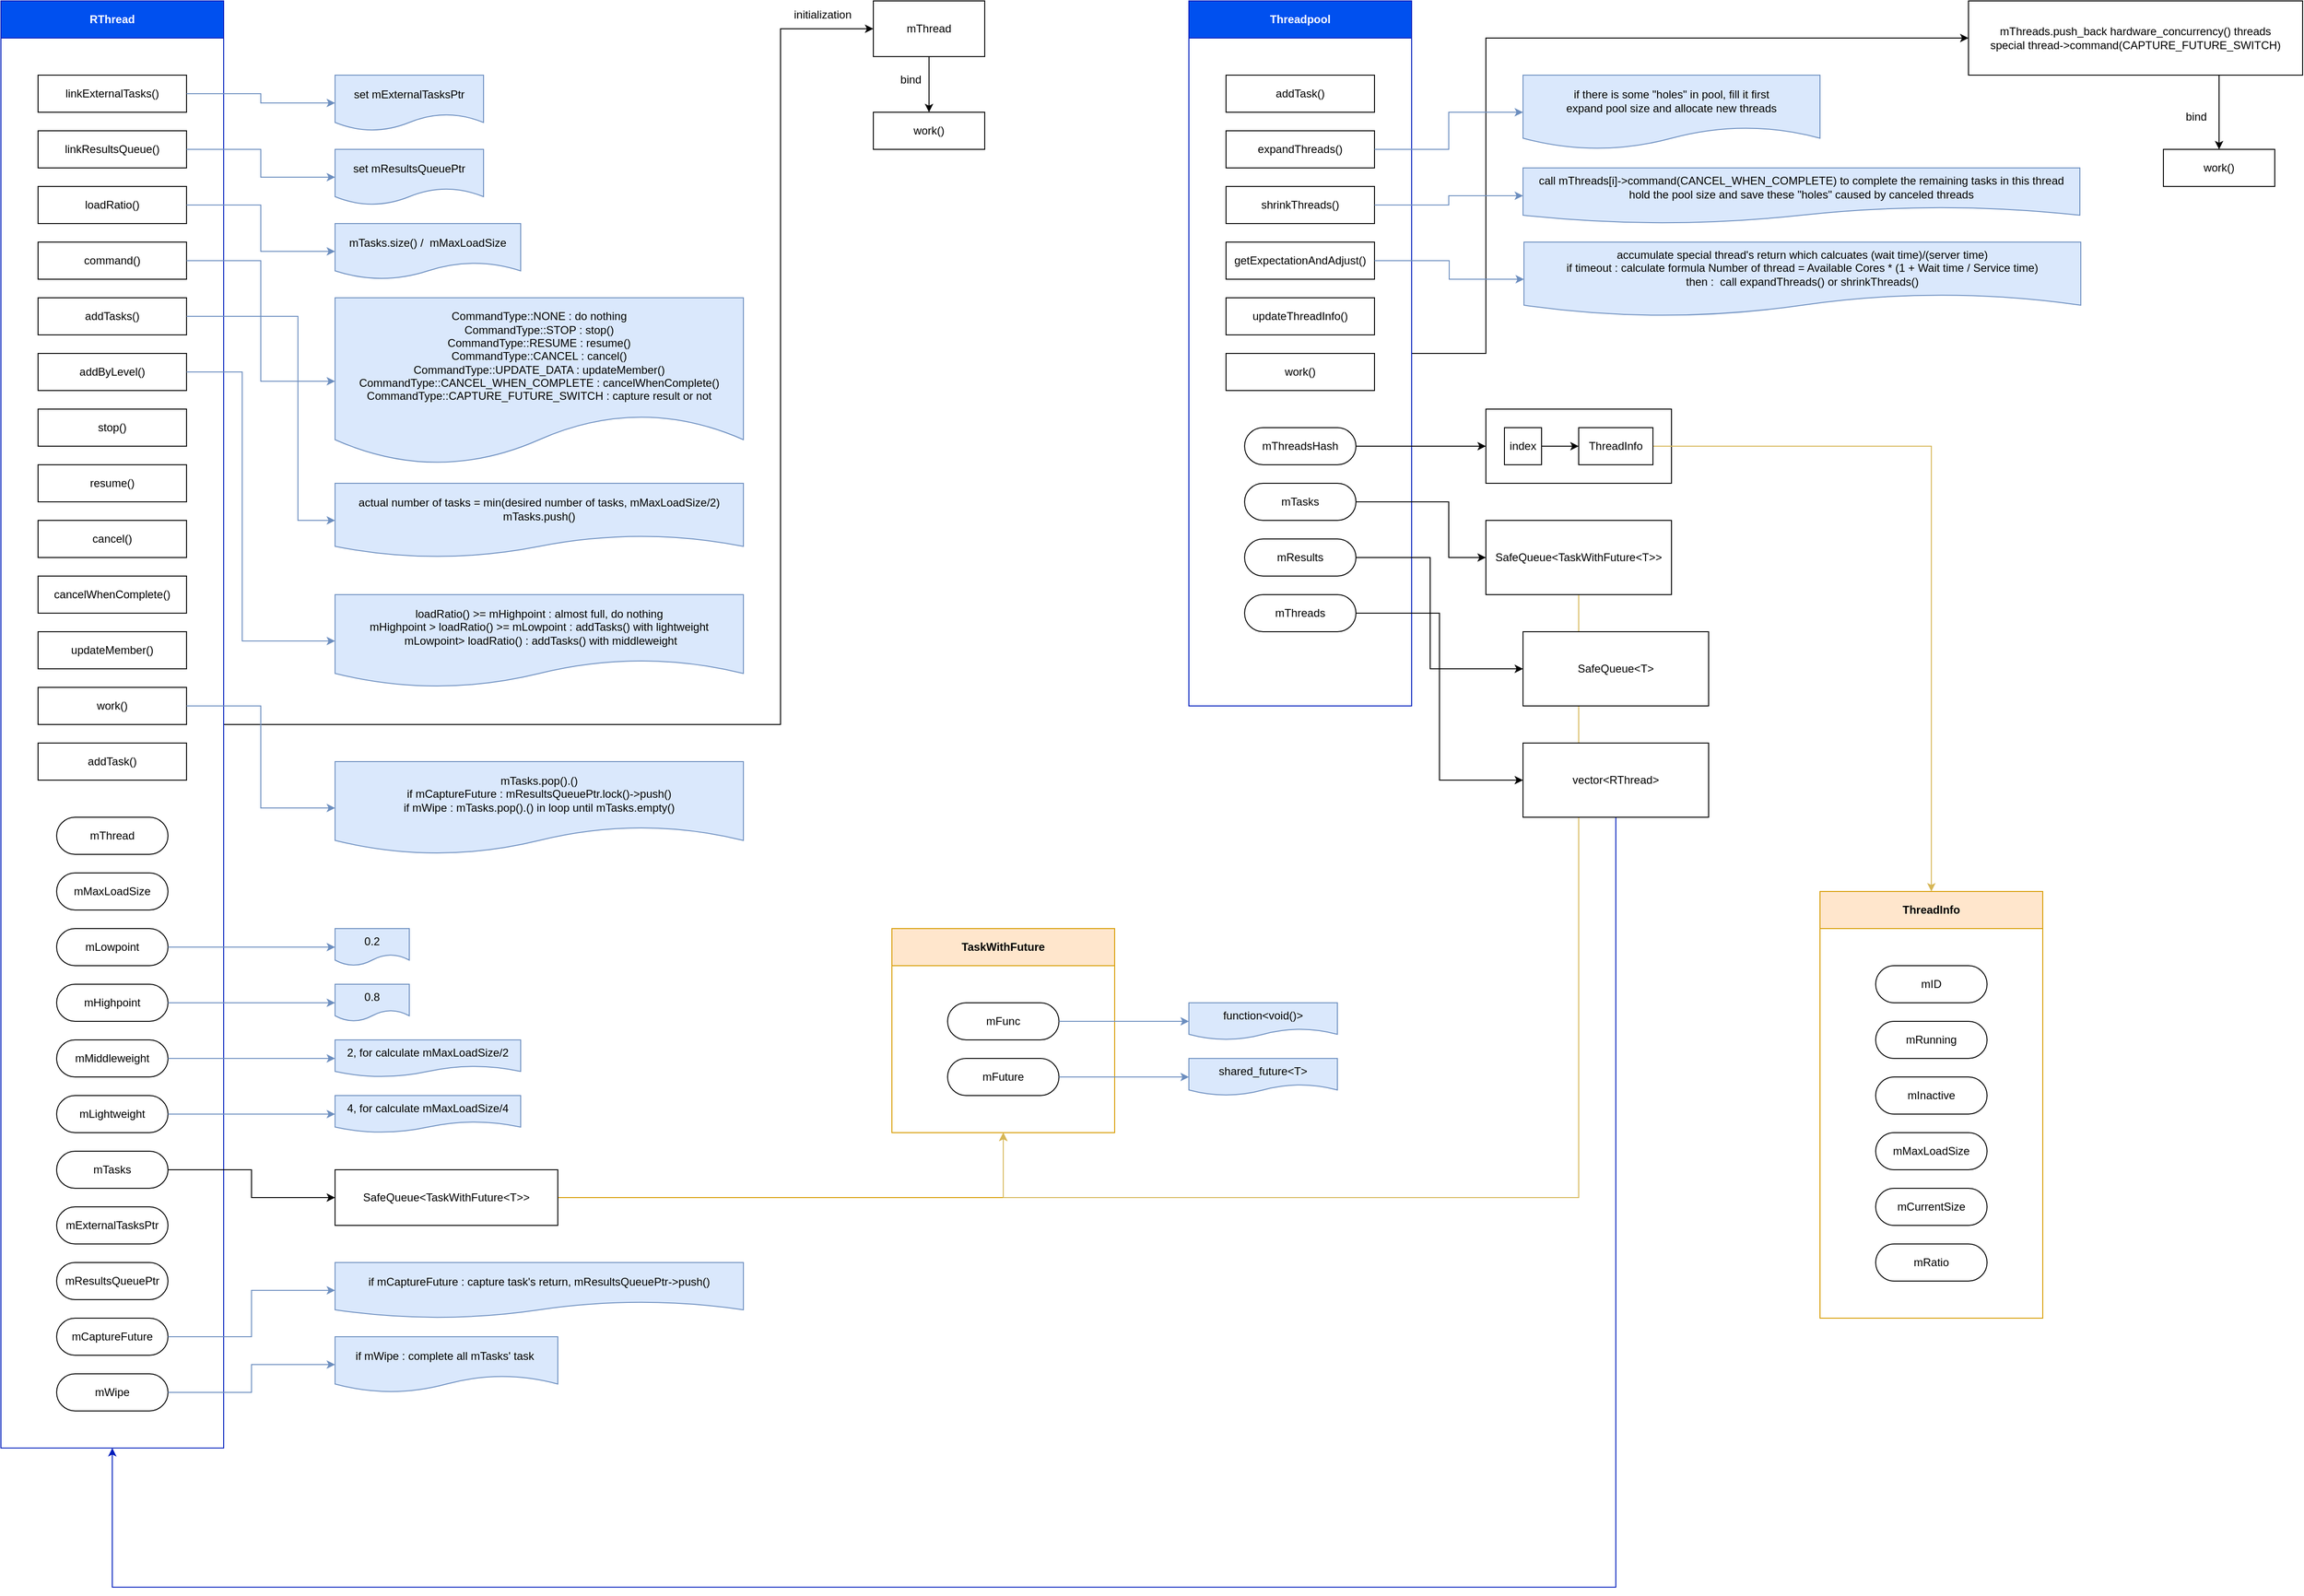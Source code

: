 <mxfile version="22.1.2" type="device">
  <diagram name="第 1 页" id="Sz4y7XV0d_JCJWOFTGZO">
    <mxGraphModel dx="1418" dy="838" grid="1" gridSize="10" guides="1" tooltips="1" connect="1" arrows="1" fold="1" page="1" pageScale="1" pageWidth="3300" pageHeight="4681" math="0" shadow="0">
      <root>
        <mxCell id="0" />
        <mxCell id="1" parent="0" />
        <mxCell id="4v3IF60rXmFGtCwvJIX0-66" style="edgeStyle=orthogonalEdgeStyle;rounded=0;orthogonalLoop=1;jettySize=auto;html=1;exitX=1;exitY=0.5;exitDx=0;exitDy=0;entryX=0;entryY=0.5;entryDx=0;entryDy=0;" parent="1" source="4v3IF60rXmFGtCwvJIX0-1" target="4v3IF60rXmFGtCwvJIX0-65" edge="1">
          <mxGeometry relative="1" as="geometry">
            <Array as="points">
              <mxPoint x="1000" y="980" />
            </Array>
          </mxGeometry>
        </mxCell>
        <mxCell id="4v3IF60rXmFGtCwvJIX0-1" value="RThread" style="swimlane;whiteSpace=wrap;html=1;startSize=40;fillColor=#0050ef;fontColor=#ffffff;strokeColor=#001DBC;" parent="1" vertex="1">
          <mxGeometry x="160" y="200" width="240" height="1560" as="geometry" />
        </mxCell>
        <mxCell id="4v3IF60rXmFGtCwvJIX0-3" value="linkExternalTasks()" style="rounded=0;whiteSpace=wrap;html=1;" parent="4v3IF60rXmFGtCwvJIX0-1" vertex="1">
          <mxGeometry x="40" y="80" width="160" height="40" as="geometry" />
        </mxCell>
        <mxCell id="4v3IF60rXmFGtCwvJIX0-4" value="linkResultsQueue()" style="rounded=0;whiteSpace=wrap;html=1;" parent="4v3IF60rXmFGtCwvJIX0-1" vertex="1">
          <mxGeometry x="40" y="140" width="160" height="40" as="geometry" />
        </mxCell>
        <mxCell id="4v3IF60rXmFGtCwvJIX0-5" value="loadRatio()" style="rounded=0;whiteSpace=wrap;html=1;" parent="4v3IF60rXmFGtCwvJIX0-1" vertex="1">
          <mxGeometry x="40" y="200" width="160" height="40" as="geometry" />
        </mxCell>
        <mxCell id="4v3IF60rXmFGtCwvJIX0-6" value="command()" style="rounded=0;whiteSpace=wrap;html=1;" parent="4v3IF60rXmFGtCwvJIX0-1" vertex="1">
          <mxGeometry x="40" y="260" width="160" height="40" as="geometry" />
        </mxCell>
        <mxCell id="4v3IF60rXmFGtCwvJIX0-7" value="addTasks()" style="rounded=0;whiteSpace=wrap;html=1;" parent="4v3IF60rXmFGtCwvJIX0-1" vertex="1">
          <mxGeometry x="40" y="320" width="160" height="40" as="geometry" />
        </mxCell>
        <mxCell id="4v3IF60rXmFGtCwvJIX0-8" value="addByLevel()" style="rounded=0;whiteSpace=wrap;html=1;" parent="4v3IF60rXmFGtCwvJIX0-1" vertex="1">
          <mxGeometry x="40" y="380" width="160" height="40" as="geometry" />
        </mxCell>
        <mxCell id="4v3IF60rXmFGtCwvJIX0-9" value="mThread" style="rounded=1;whiteSpace=wrap;html=1;arcSize=50;" parent="4v3IF60rXmFGtCwvJIX0-1" vertex="1">
          <mxGeometry x="60" y="880" width="120" height="40" as="geometry" />
        </mxCell>
        <mxCell id="4v3IF60rXmFGtCwvJIX0-10" value="mMaxLoadSize" style="rounded=1;whiteSpace=wrap;html=1;arcSize=50;" parent="4v3IF60rXmFGtCwvJIX0-1" vertex="1">
          <mxGeometry x="60" y="940" width="120" height="40" as="geometry" />
        </mxCell>
        <mxCell id="4v3IF60rXmFGtCwvJIX0-11" value="mLowpoint" style="rounded=1;whiteSpace=wrap;html=1;arcSize=50;" parent="4v3IF60rXmFGtCwvJIX0-1" vertex="1">
          <mxGeometry x="60" y="1000" width="120" height="40" as="geometry" />
        </mxCell>
        <mxCell id="4v3IF60rXmFGtCwvJIX0-12" value="mHighpoint" style="rounded=1;whiteSpace=wrap;html=1;arcSize=50;" parent="4v3IF60rXmFGtCwvJIX0-1" vertex="1">
          <mxGeometry x="60" y="1060" width="120" height="40" as="geometry" />
        </mxCell>
        <mxCell id="4v3IF60rXmFGtCwvJIX0-13" value="mMiddleweight" style="rounded=1;whiteSpace=wrap;html=1;arcSize=50;" parent="4v3IF60rXmFGtCwvJIX0-1" vertex="1">
          <mxGeometry x="60" y="1120" width="120" height="40" as="geometry" />
        </mxCell>
        <mxCell id="4v3IF60rXmFGtCwvJIX0-14" value="mLightweight" style="rounded=1;whiteSpace=wrap;html=1;arcSize=50;" parent="4v3IF60rXmFGtCwvJIX0-1" vertex="1">
          <mxGeometry x="60" y="1180" width="120" height="40" as="geometry" />
        </mxCell>
        <mxCell id="4v3IF60rXmFGtCwvJIX0-15" value="mTasks" style="rounded=1;whiteSpace=wrap;html=1;arcSize=50;" parent="4v3IF60rXmFGtCwvJIX0-1" vertex="1">
          <mxGeometry x="60" y="1240" width="120" height="40" as="geometry" />
        </mxCell>
        <mxCell id="4v3IF60rXmFGtCwvJIX0-16" value="mExternalTasksPtr" style="rounded=1;whiteSpace=wrap;html=1;arcSize=50;" parent="4v3IF60rXmFGtCwvJIX0-1" vertex="1">
          <mxGeometry x="60" y="1300" width="120" height="40" as="geometry" />
        </mxCell>
        <mxCell id="4v3IF60rXmFGtCwvJIX0-17" value="mResultsQueuePtr" style="rounded=1;whiteSpace=wrap;html=1;arcSize=50;" parent="4v3IF60rXmFGtCwvJIX0-1" vertex="1">
          <mxGeometry x="60" y="1360" width="120" height="40" as="geometry" />
        </mxCell>
        <mxCell id="4v3IF60rXmFGtCwvJIX0-19" value="stop()" style="rounded=0;whiteSpace=wrap;html=1;" parent="4v3IF60rXmFGtCwvJIX0-1" vertex="1">
          <mxGeometry x="40" y="440" width="160" height="40" as="geometry" />
        </mxCell>
        <mxCell id="4v3IF60rXmFGtCwvJIX0-20" value="resume()" style="rounded=0;whiteSpace=wrap;html=1;" parent="4v3IF60rXmFGtCwvJIX0-1" vertex="1">
          <mxGeometry x="40" y="500" width="160" height="40" as="geometry" />
        </mxCell>
        <mxCell id="4v3IF60rXmFGtCwvJIX0-21" value="cancel()" style="rounded=0;whiteSpace=wrap;html=1;" parent="4v3IF60rXmFGtCwvJIX0-1" vertex="1">
          <mxGeometry x="40" y="560" width="160" height="40" as="geometry" />
        </mxCell>
        <mxCell id="4v3IF60rXmFGtCwvJIX0-22" value="cancelWhenComplete()" style="rounded=0;whiteSpace=wrap;html=1;" parent="4v3IF60rXmFGtCwvJIX0-1" vertex="1">
          <mxGeometry x="40" y="620" width="160" height="40" as="geometry" />
        </mxCell>
        <mxCell id="4v3IF60rXmFGtCwvJIX0-23" value="updateMember()" style="rounded=0;whiteSpace=wrap;html=1;" parent="4v3IF60rXmFGtCwvJIX0-1" vertex="1">
          <mxGeometry x="40" y="680" width="160" height="40" as="geometry" />
        </mxCell>
        <mxCell id="4v3IF60rXmFGtCwvJIX0-24" value="work()" style="rounded=0;whiteSpace=wrap;html=1;" parent="4v3IF60rXmFGtCwvJIX0-1" vertex="1">
          <mxGeometry x="40" y="740" width="160" height="40" as="geometry" />
        </mxCell>
        <mxCell id="4v3IF60rXmFGtCwvJIX0-25" value="addTask()" style="rounded=0;whiteSpace=wrap;html=1;" parent="4v3IF60rXmFGtCwvJIX0-1" vertex="1">
          <mxGeometry x="40" y="800" width="160" height="40" as="geometry" />
        </mxCell>
        <mxCell id="4v3IF60rXmFGtCwvJIX0-40" value="mCaptureFuture" style="rounded=1;whiteSpace=wrap;html=1;arcSize=50;" parent="4v3IF60rXmFGtCwvJIX0-1" vertex="1">
          <mxGeometry x="60" y="1420" width="120" height="40" as="geometry" />
        </mxCell>
        <mxCell id="4v3IF60rXmFGtCwvJIX0-41" value="mWipe" style="rounded=1;whiteSpace=wrap;html=1;arcSize=50;" parent="4v3IF60rXmFGtCwvJIX0-1" vertex="1">
          <mxGeometry x="60" y="1480" width="120" height="40" as="geometry" />
        </mxCell>
        <mxCell id="GSjReCjJ9M5IO78lt51t-16" style="edgeStyle=orthogonalEdgeStyle;rounded=0;orthogonalLoop=1;jettySize=auto;html=1;exitX=1;exitY=0.5;exitDx=0;exitDy=0;entryX=0;entryY=0.5;entryDx=0;entryDy=0;" edge="1" parent="1" source="4v3IF60rXmFGtCwvJIX0-2" target="GSjReCjJ9M5IO78lt51t-15">
          <mxGeometry relative="1" as="geometry">
            <Array as="points">
              <mxPoint x="1760" y="580" />
              <mxPoint x="1760" y="240" />
            </Array>
          </mxGeometry>
        </mxCell>
        <mxCell id="4v3IF60rXmFGtCwvJIX0-2" value="Threadpool" style="swimlane;whiteSpace=wrap;html=1;startSize=40;fillColor=#0050ef;fontColor=#ffffff;strokeColor=#001DBC;" parent="1" vertex="1">
          <mxGeometry x="1440" y="200" width="240" height="760" as="geometry" />
        </mxCell>
        <mxCell id="4v3IF60rXmFGtCwvJIX0-71" value="addTask()" style="rounded=0;whiteSpace=wrap;html=1;" parent="4v3IF60rXmFGtCwvJIX0-2" vertex="1">
          <mxGeometry x="40" y="80" width="160" height="40" as="geometry" />
        </mxCell>
        <mxCell id="4v3IF60rXmFGtCwvJIX0-72" value="expandThreads()" style="rounded=0;whiteSpace=wrap;html=1;" parent="4v3IF60rXmFGtCwvJIX0-2" vertex="1">
          <mxGeometry x="40" y="140" width="160" height="40" as="geometry" />
        </mxCell>
        <mxCell id="4v3IF60rXmFGtCwvJIX0-73" value="shrinkThreads()" style="rounded=0;whiteSpace=wrap;html=1;" parent="4v3IF60rXmFGtCwvJIX0-2" vertex="1">
          <mxGeometry x="40" y="200" width="160" height="40" as="geometry" />
        </mxCell>
        <mxCell id="4v3IF60rXmFGtCwvJIX0-74" value="getExpectationAndAdjust()" style="rounded=0;whiteSpace=wrap;html=1;" parent="4v3IF60rXmFGtCwvJIX0-2" vertex="1">
          <mxGeometry x="40" y="260" width="160" height="40" as="geometry" />
        </mxCell>
        <mxCell id="4v3IF60rXmFGtCwvJIX0-75" value="updateThreadInfo()" style="rounded=0;whiteSpace=wrap;html=1;" parent="4v3IF60rXmFGtCwvJIX0-2" vertex="1">
          <mxGeometry x="40" y="320" width="160" height="40" as="geometry" />
        </mxCell>
        <mxCell id="4v3IF60rXmFGtCwvJIX0-76" value="work()" style="rounded=0;whiteSpace=wrap;html=1;" parent="4v3IF60rXmFGtCwvJIX0-2" vertex="1">
          <mxGeometry x="40" y="380" width="160" height="40" as="geometry" />
        </mxCell>
        <mxCell id="4v3IF60rXmFGtCwvJIX0-84" value="mThreadsHash" style="rounded=1;whiteSpace=wrap;html=1;arcSize=50;" parent="4v3IF60rXmFGtCwvJIX0-2" vertex="1">
          <mxGeometry x="60" y="460" width="120" height="40" as="geometry" />
        </mxCell>
        <mxCell id="4v3IF60rXmFGtCwvJIX0-90" value="mTasks" style="rounded=1;whiteSpace=wrap;html=1;arcSize=50;" parent="4v3IF60rXmFGtCwvJIX0-2" vertex="1">
          <mxGeometry x="60" y="520" width="120" height="40" as="geometry" />
        </mxCell>
        <mxCell id="4v3IF60rXmFGtCwvJIX0-91" value="mResults" style="rounded=1;whiteSpace=wrap;html=1;arcSize=50;" parent="4v3IF60rXmFGtCwvJIX0-2" vertex="1">
          <mxGeometry x="60" y="580" width="120" height="40" as="geometry" />
        </mxCell>
        <mxCell id="4v3IF60rXmFGtCwvJIX0-92" value="mThreads" style="rounded=1;whiteSpace=wrap;html=1;arcSize=50;" parent="4v3IF60rXmFGtCwvJIX0-2" vertex="1">
          <mxGeometry x="60" y="640" width="120" height="40" as="geometry" />
        </mxCell>
        <mxCell id="4v3IF60rXmFGtCwvJIX0-26" value="set mExternalTasksPtr" style="shape=document;whiteSpace=wrap;html=1;boundedLbl=1;fillColor=#dae8fc;strokeColor=#6c8ebf;" parent="1" vertex="1">
          <mxGeometry x="520" y="280" width="160" height="60" as="geometry" />
        </mxCell>
        <mxCell id="4v3IF60rXmFGtCwvJIX0-27" value="set mResultsQueuePtr" style="shape=document;whiteSpace=wrap;html=1;boundedLbl=1;fillColor=#dae8fc;strokeColor=#6c8ebf;" parent="1" vertex="1">
          <mxGeometry x="520" y="360" width="160" height="60" as="geometry" />
        </mxCell>
        <mxCell id="4v3IF60rXmFGtCwvJIX0-28" style="edgeStyle=orthogonalEdgeStyle;rounded=0;orthogonalLoop=1;jettySize=auto;html=1;exitX=1;exitY=0.5;exitDx=0;exitDy=0;entryX=0;entryY=0.5;entryDx=0;entryDy=0;fillColor=#dae8fc;strokeColor=#6c8ebf;" parent="1" source="4v3IF60rXmFGtCwvJIX0-3" target="4v3IF60rXmFGtCwvJIX0-26" edge="1">
          <mxGeometry relative="1" as="geometry" />
        </mxCell>
        <mxCell id="4v3IF60rXmFGtCwvJIX0-29" style="edgeStyle=orthogonalEdgeStyle;rounded=0;orthogonalLoop=1;jettySize=auto;html=1;exitX=1;exitY=0.5;exitDx=0;exitDy=0;entryX=0;entryY=0.5;entryDx=0;entryDy=0;fillColor=#dae8fc;strokeColor=#6c8ebf;" parent="1" source="4v3IF60rXmFGtCwvJIX0-4" target="4v3IF60rXmFGtCwvJIX0-27" edge="1">
          <mxGeometry relative="1" as="geometry" />
        </mxCell>
        <mxCell id="4v3IF60rXmFGtCwvJIX0-30" value="mTasks.size() /&amp;nbsp; mMaxLoadSize" style="shape=document;whiteSpace=wrap;html=1;boundedLbl=1;fillColor=#dae8fc;strokeColor=#6c8ebf;" parent="1" vertex="1">
          <mxGeometry x="520" y="440" width="200" height="60" as="geometry" />
        </mxCell>
        <mxCell id="4v3IF60rXmFGtCwvJIX0-31" style="edgeStyle=orthogonalEdgeStyle;rounded=0;orthogonalLoop=1;jettySize=auto;html=1;exitX=1;exitY=0.5;exitDx=0;exitDy=0;entryX=0;entryY=0.5;entryDx=0;entryDy=0;fillColor=#dae8fc;strokeColor=#6c8ebf;" parent="1" source="4v3IF60rXmFGtCwvJIX0-5" target="4v3IF60rXmFGtCwvJIX0-30" edge="1">
          <mxGeometry relative="1" as="geometry" />
        </mxCell>
        <mxCell id="4v3IF60rXmFGtCwvJIX0-32" value="CommandType::NONE : do nothing&lt;br&gt;CommandType::STOP : stop()&lt;br&gt;CommandType::RESUME : resume()&lt;br&gt;CommandType::CANCEL : cancel()&lt;br&gt;CommandType::UPDATE_DATA : updateMember()&lt;br&gt;CommandType::CANCEL_WHEN_COMPLETE :&amp;nbsp;cancelWhenComplete()&lt;br&gt;CommandType::CAPTURE_FUTURE_SWITCH : capture result or not" style="shape=document;whiteSpace=wrap;html=1;boundedLbl=1;fillColor=#dae8fc;strokeColor=#6c8ebf;" parent="1" vertex="1">
          <mxGeometry x="520" y="520" width="440" height="180" as="geometry" />
        </mxCell>
        <mxCell id="4v3IF60rXmFGtCwvJIX0-33" style="edgeStyle=orthogonalEdgeStyle;rounded=0;orthogonalLoop=1;jettySize=auto;html=1;exitX=1;exitY=0.5;exitDx=0;exitDy=0;entryX=0;entryY=0.5;entryDx=0;entryDy=0;fillColor=#dae8fc;strokeColor=#6c8ebf;" parent="1" source="4v3IF60rXmFGtCwvJIX0-6" target="4v3IF60rXmFGtCwvJIX0-32" edge="1">
          <mxGeometry relative="1" as="geometry" />
        </mxCell>
        <mxCell id="4v3IF60rXmFGtCwvJIX0-34" value="actual number of tasks = min(desired number of tasks, mMaxLoadSize/2)&lt;br&gt;mTasks.push()" style="shape=document;whiteSpace=wrap;html=1;boundedLbl=1;fillColor=#dae8fc;strokeColor=#6c8ebf;" parent="1" vertex="1">
          <mxGeometry x="520" y="720" width="440" height="80" as="geometry" />
        </mxCell>
        <mxCell id="4v3IF60rXmFGtCwvJIX0-35" style="edgeStyle=orthogonalEdgeStyle;rounded=0;orthogonalLoop=1;jettySize=auto;html=1;exitX=1;exitY=0.5;exitDx=0;exitDy=0;entryX=0;entryY=0.5;entryDx=0;entryDy=0;fillColor=#dae8fc;strokeColor=#6c8ebf;" parent="1" source="4v3IF60rXmFGtCwvJIX0-7" target="4v3IF60rXmFGtCwvJIX0-34" edge="1">
          <mxGeometry relative="1" as="geometry">
            <Array as="points">
              <mxPoint x="480" y="540" />
              <mxPoint x="480" y="760" />
            </Array>
          </mxGeometry>
        </mxCell>
        <mxCell id="4v3IF60rXmFGtCwvJIX0-36" value="loadRatio() &amp;gt;= mHighpoint : almost full, do nothing&lt;br&gt;mHighpoint &amp;gt; loadRatio() &amp;gt;= mLowpoint : addTasks() with lightweight&lt;br&gt;&amp;nbsp;mLowpoint&amp;gt; loadRatio() : addTasks() with middleweight" style="shape=document;whiteSpace=wrap;html=1;boundedLbl=1;fillColor=#dae8fc;strokeColor=#6c8ebf;" parent="1" vertex="1">
          <mxGeometry x="520" y="840" width="440" height="100" as="geometry" />
        </mxCell>
        <mxCell id="4v3IF60rXmFGtCwvJIX0-37" style="edgeStyle=orthogonalEdgeStyle;rounded=0;orthogonalLoop=1;jettySize=auto;html=1;exitX=1;exitY=0.5;exitDx=0;exitDy=0;entryX=0;entryY=0.5;entryDx=0;entryDy=0;fillColor=#dae8fc;strokeColor=#6c8ebf;" parent="1" source="4v3IF60rXmFGtCwvJIX0-8" target="4v3IF60rXmFGtCwvJIX0-36" edge="1">
          <mxGeometry relative="1" as="geometry">
            <Array as="points">
              <mxPoint x="420" y="600" />
              <mxPoint x="420" y="890" />
            </Array>
          </mxGeometry>
        </mxCell>
        <mxCell id="4v3IF60rXmFGtCwvJIX0-38" value="mTasks.pop().()&lt;br&gt;if mCaptureFuture : mResultsQueuePtr.lock()-&amp;gt;push()&lt;br&gt;if mWipe : mTasks.pop().() in loop until mTasks.empty()" style="shape=document;whiteSpace=wrap;html=1;boundedLbl=1;fillColor=#dae8fc;strokeColor=#6c8ebf;" parent="1" vertex="1">
          <mxGeometry x="520" y="1020" width="440" height="100" as="geometry" />
        </mxCell>
        <mxCell id="4v3IF60rXmFGtCwvJIX0-39" style="edgeStyle=orthogonalEdgeStyle;rounded=0;orthogonalLoop=1;jettySize=auto;html=1;exitX=1;exitY=0.5;exitDx=0;exitDy=0;entryX=0;entryY=0.5;entryDx=0;entryDy=0;fillColor=#dae8fc;strokeColor=#6c8ebf;" parent="1" source="4v3IF60rXmFGtCwvJIX0-24" target="4v3IF60rXmFGtCwvJIX0-38" edge="1">
          <mxGeometry relative="1" as="geometry" />
        </mxCell>
        <mxCell id="4v3IF60rXmFGtCwvJIX0-42" value="if mCaptureFuture :&amp;nbsp;capture task&#39;s return, mResultsQueuePtr-&amp;gt;push()" style="shape=document;whiteSpace=wrap;html=1;boundedLbl=1;fillColor=#dae8fc;strokeColor=#6c8ebf;" parent="1" vertex="1">
          <mxGeometry x="520" y="1560" width="440" height="60" as="geometry" />
        </mxCell>
        <mxCell id="4v3IF60rXmFGtCwvJIX0-43" value="if mWipe : complete all mTasks&#39; task&amp;nbsp;" style="shape=document;whiteSpace=wrap;html=1;boundedLbl=1;fillColor=#dae8fc;strokeColor=#6c8ebf;" parent="1" vertex="1">
          <mxGeometry x="520" y="1640" width="240" height="60" as="geometry" />
        </mxCell>
        <mxCell id="4v3IF60rXmFGtCwvJIX0-44" style="edgeStyle=orthogonalEdgeStyle;rounded=0;orthogonalLoop=1;jettySize=auto;html=1;exitX=1;exitY=0.5;exitDx=0;exitDy=0;entryX=0;entryY=0.5;entryDx=0;entryDy=0;fillColor=#dae8fc;strokeColor=#6c8ebf;" parent="1" source="4v3IF60rXmFGtCwvJIX0-41" target="4v3IF60rXmFGtCwvJIX0-43" edge="1">
          <mxGeometry relative="1" as="geometry" />
        </mxCell>
        <mxCell id="4v3IF60rXmFGtCwvJIX0-45" style="edgeStyle=orthogonalEdgeStyle;rounded=0;orthogonalLoop=1;jettySize=auto;html=1;exitX=1;exitY=0.5;exitDx=0;exitDy=0;entryX=0;entryY=0.5;entryDx=0;entryDy=0;fillColor=#dae8fc;strokeColor=#6c8ebf;" parent="1" source="4v3IF60rXmFGtCwvJIX0-40" target="4v3IF60rXmFGtCwvJIX0-42" edge="1">
          <mxGeometry relative="1" as="geometry" />
        </mxCell>
        <mxCell id="4v3IF60rXmFGtCwvJIX0-46" value="0.2" style="shape=document;whiteSpace=wrap;html=1;boundedLbl=1;fillColor=#dae8fc;strokeColor=#6c8ebf;" parent="1" vertex="1">
          <mxGeometry x="520" y="1200" width="80" height="40" as="geometry" />
        </mxCell>
        <mxCell id="4v3IF60rXmFGtCwvJIX0-47" value="0.8" style="shape=document;whiteSpace=wrap;html=1;boundedLbl=1;fillColor=#dae8fc;strokeColor=#6c8ebf;" parent="1" vertex="1">
          <mxGeometry x="520" y="1260" width="80" height="40" as="geometry" />
        </mxCell>
        <mxCell id="4v3IF60rXmFGtCwvJIX0-48" style="edgeStyle=orthogonalEdgeStyle;rounded=0;orthogonalLoop=1;jettySize=auto;html=1;exitX=1;exitY=0.5;exitDx=0;exitDy=0;entryX=0;entryY=0.5;entryDx=0;entryDy=0;fillColor=#dae8fc;strokeColor=#6c8ebf;" parent="1" source="4v3IF60rXmFGtCwvJIX0-11" target="4v3IF60rXmFGtCwvJIX0-46" edge="1">
          <mxGeometry relative="1" as="geometry" />
        </mxCell>
        <mxCell id="4v3IF60rXmFGtCwvJIX0-49" style="edgeStyle=orthogonalEdgeStyle;rounded=0;orthogonalLoop=1;jettySize=auto;html=1;exitX=1;exitY=0.5;exitDx=0;exitDy=0;entryX=0;entryY=0.5;entryDx=0;entryDy=0;fillColor=#dae8fc;strokeColor=#6c8ebf;" parent="1" source="4v3IF60rXmFGtCwvJIX0-12" target="4v3IF60rXmFGtCwvJIX0-47" edge="1">
          <mxGeometry relative="1" as="geometry" />
        </mxCell>
        <mxCell id="4v3IF60rXmFGtCwvJIX0-50" value="2, for calculate mMaxLoadSize/2" style="shape=document;whiteSpace=wrap;html=1;boundedLbl=1;fillColor=#dae8fc;strokeColor=#6c8ebf;" parent="1" vertex="1">
          <mxGeometry x="520" y="1320" width="200" height="40" as="geometry" />
        </mxCell>
        <mxCell id="4v3IF60rXmFGtCwvJIX0-51" value="4, for calculate mMaxLoadSize/4" style="shape=document;whiteSpace=wrap;html=1;boundedLbl=1;fillColor=#dae8fc;strokeColor=#6c8ebf;" parent="1" vertex="1">
          <mxGeometry x="520" y="1380" width="200" height="40" as="geometry" />
        </mxCell>
        <mxCell id="4v3IF60rXmFGtCwvJIX0-52" style="edgeStyle=orthogonalEdgeStyle;rounded=0;orthogonalLoop=1;jettySize=auto;html=1;exitX=1;exitY=0.5;exitDx=0;exitDy=0;entryX=0;entryY=0.5;entryDx=0;entryDy=0;fillColor=#dae8fc;strokeColor=#6c8ebf;" parent="1" source="4v3IF60rXmFGtCwvJIX0-13" target="4v3IF60rXmFGtCwvJIX0-50" edge="1">
          <mxGeometry relative="1" as="geometry" />
        </mxCell>
        <mxCell id="4v3IF60rXmFGtCwvJIX0-53" style="edgeStyle=orthogonalEdgeStyle;rounded=0;orthogonalLoop=1;jettySize=auto;html=1;exitX=1;exitY=0.5;exitDx=0;exitDy=0;entryX=0;entryY=0.5;entryDx=0;entryDy=0;fillColor=#dae8fc;strokeColor=#6c8ebf;" parent="1" source="4v3IF60rXmFGtCwvJIX0-14" target="4v3IF60rXmFGtCwvJIX0-51" edge="1">
          <mxGeometry relative="1" as="geometry" />
        </mxCell>
        <mxCell id="4v3IF60rXmFGtCwvJIX0-54" value="TaskWithFuture" style="swimlane;whiteSpace=wrap;html=1;startSize=40;fillColor=#ffe6cc;strokeColor=#d79b00;" parent="1" vertex="1">
          <mxGeometry x="1120" y="1200" width="240" height="220" as="geometry" />
        </mxCell>
        <mxCell id="4v3IF60rXmFGtCwvJIX0-56" value="mFunc" style="rounded=1;whiteSpace=wrap;html=1;arcSize=50;" parent="4v3IF60rXmFGtCwvJIX0-54" vertex="1">
          <mxGeometry x="60" y="80" width="120" height="40" as="geometry" />
        </mxCell>
        <mxCell id="4v3IF60rXmFGtCwvJIX0-57" value="mFuture" style="rounded=1;whiteSpace=wrap;html=1;arcSize=50;" parent="4v3IF60rXmFGtCwvJIX0-54" vertex="1">
          <mxGeometry x="60" y="140" width="120" height="40" as="geometry" />
        </mxCell>
        <mxCell id="4v3IF60rXmFGtCwvJIX0-58" value="function&amp;lt;void()&amp;gt;" style="shape=document;whiteSpace=wrap;html=1;boundedLbl=1;fillColor=#dae8fc;strokeColor=#6c8ebf;" parent="1" vertex="1">
          <mxGeometry x="1440" y="1280" width="160" height="40" as="geometry" />
        </mxCell>
        <mxCell id="4v3IF60rXmFGtCwvJIX0-59" value="shared_future&amp;lt;T&amp;gt;" style="shape=document;whiteSpace=wrap;html=1;boundedLbl=1;fillColor=#dae8fc;strokeColor=#6c8ebf;" parent="1" vertex="1">
          <mxGeometry x="1440" y="1340" width="160" height="40" as="geometry" />
        </mxCell>
        <mxCell id="4v3IF60rXmFGtCwvJIX0-60" style="edgeStyle=orthogonalEdgeStyle;rounded=0;orthogonalLoop=1;jettySize=auto;html=1;exitX=1;exitY=0.5;exitDx=0;exitDy=0;entryX=0;entryY=0.5;entryDx=0;entryDy=0;fillColor=#dae8fc;strokeColor=#6c8ebf;" parent="1" source="4v3IF60rXmFGtCwvJIX0-56" target="4v3IF60rXmFGtCwvJIX0-58" edge="1">
          <mxGeometry relative="1" as="geometry" />
        </mxCell>
        <mxCell id="4v3IF60rXmFGtCwvJIX0-61" style="edgeStyle=orthogonalEdgeStyle;rounded=0;orthogonalLoop=1;jettySize=auto;html=1;exitX=1;exitY=0.5;exitDx=0;exitDy=0;entryX=0;entryY=0.5;entryDx=0;entryDy=0;fillColor=#dae8fc;strokeColor=#6c8ebf;" parent="1" source="4v3IF60rXmFGtCwvJIX0-57" target="4v3IF60rXmFGtCwvJIX0-59" edge="1">
          <mxGeometry relative="1" as="geometry" />
        </mxCell>
        <mxCell id="4v3IF60rXmFGtCwvJIX0-64" style="edgeStyle=orthogonalEdgeStyle;rounded=0;orthogonalLoop=1;jettySize=auto;html=1;exitX=1;exitY=0.5;exitDx=0;exitDy=0;entryX=0.5;entryY=1;entryDx=0;entryDy=0;fillColor=#ffe6cc;strokeColor=#d79b00;" parent="1" source="4v3IF60rXmFGtCwvJIX0-62" target="4v3IF60rXmFGtCwvJIX0-54" edge="1">
          <mxGeometry relative="1" as="geometry" />
        </mxCell>
        <mxCell id="4v3IF60rXmFGtCwvJIX0-62" value="SafeQueue&amp;lt;TaskWithFuture&amp;lt;T&amp;gt;&amp;gt;" style="rounded=0;whiteSpace=wrap;html=1;" parent="1" vertex="1">
          <mxGeometry x="520" y="1460" width="240" height="60" as="geometry" />
        </mxCell>
        <mxCell id="4v3IF60rXmFGtCwvJIX0-63" style="edgeStyle=orthogonalEdgeStyle;rounded=0;orthogonalLoop=1;jettySize=auto;html=1;exitX=1;exitY=0.5;exitDx=0;exitDy=0;entryX=0;entryY=0.5;entryDx=0;entryDy=0;" parent="1" source="4v3IF60rXmFGtCwvJIX0-15" target="4v3IF60rXmFGtCwvJIX0-62" edge="1">
          <mxGeometry relative="1" as="geometry" />
        </mxCell>
        <mxCell id="4v3IF60rXmFGtCwvJIX0-68" style="edgeStyle=orthogonalEdgeStyle;rounded=0;orthogonalLoop=1;jettySize=auto;html=1;exitX=0.5;exitY=1;exitDx=0;exitDy=0;entryX=0.5;entryY=0;entryDx=0;entryDy=0;" parent="1" source="4v3IF60rXmFGtCwvJIX0-65" target="4v3IF60rXmFGtCwvJIX0-67" edge="1">
          <mxGeometry relative="1" as="geometry" />
        </mxCell>
        <mxCell id="4v3IF60rXmFGtCwvJIX0-65" value="mThread" style="rounded=0;whiteSpace=wrap;html=1;" parent="1" vertex="1">
          <mxGeometry x="1100" y="200" width="120" height="60" as="geometry" />
        </mxCell>
        <mxCell id="4v3IF60rXmFGtCwvJIX0-67" value="work()" style="rounded=0;whiteSpace=wrap;html=1;" parent="1" vertex="1">
          <mxGeometry x="1100" y="320" width="120" height="40" as="geometry" />
        </mxCell>
        <mxCell id="4v3IF60rXmFGtCwvJIX0-69" value="bind" style="text;html=1;align=center;verticalAlign=middle;resizable=0;points=[];autosize=1;strokeColor=none;fillColor=none;" parent="1" vertex="1">
          <mxGeometry x="1115" y="270" width="50" height="30" as="geometry" />
        </mxCell>
        <mxCell id="4v3IF60rXmFGtCwvJIX0-70" value="initialization" style="text;html=1;align=center;verticalAlign=middle;resizable=0;points=[];autosize=1;strokeColor=none;fillColor=none;" parent="1" vertex="1">
          <mxGeometry x="1000" y="200" width="90" height="30" as="geometry" />
        </mxCell>
        <mxCell id="4v3IF60rXmFGtCwvJIX0-77" value="ThreadInfo" style="swimlane;whiteSpace=wrap;html=1;startSize=40;fillColor=#ffe6cc;strokeColor=#d79b00;" parent="1" vertex="1">
          <mxGeometry x="2120" y="1160" width="240" height="460" as="geometry" />
        </mxCell>
        <mxCell id="4v3IF60rXmFGtCwvJIX0-78" value="mID" style="rounded=1;whiteSpace=wrap;html=1;arcSize=50;" parent="4v3IF60rXmFGtCwvJIX0-77" vertex="1">
          <mxGeometry x="60" y="80" width="120" height="40" as="geometry" />
        </mxCell>
        <mxCell id="4v3IF60rXmFGtCwvJIX0-79" value="mRunning" style="rounded=1;whiteSpace=wrap;html=1;arcSize=50;" parent="4v3IF60rXmFGtCwvJIX0-77" vertex="1">
          <mxGeometry x="60" y="140" width="120" height="40" as="geometry" />
        </mxCell>
        <mxCell id="4v3IF60rXmFGtCwvJIX0-80" value="mInactive" style="rounded=1;whiteSpace=wrap;html=1;arcSize=50;" parent="4v3IF60rXmFGtCwvJIX0-77" vertex="1">
          <mxGeometry x="60" y="200" width="120" height="40" as="geometry" />
        </mxCell>
        <mxCell id="4v3IF60rXmFGtCwvJIX0-81" value="mMaxLoadSize" style="rounded=1;whiteSpace=wrap;html=1;arcSize=50;" parent="4v3IF60rXmFGtCwvJIX0-77" vertex="1">
          <mxGeometry x="60" y="260" width="120" height="40" as="geometry" />
        </mxCell>
        <mxCell id="4v3IF60rXmFGtCwvJIX0-82" value="mCurrentSize" style="rounded=1;whiteSpace=wrap;html=1;arcSize=50;" parent="4v3IF60rXmFGtCwvJIX0-77" vertex="1">
          <mxGeometry x="60" y="320" width="120" height="40" as="geometry" />
        </mxCell>
        <mxCell id="4v3IF60rXmFGtCwvJIX0-83" value="mRatio" style="rounded=1;whiteSpace=wrap;html=1;arcSize=50;" parent="4v3IF60rXmFGtCwvJIX0-77" vertex="1">
          <mxGeometry x="60" y="380" width="120" height="40" as="geometry" />
        </mxCell>
        <mxCell id="4v3IF60rXmFGtCwvJIX0-85" value="" style="rounded=0;whiteSpace=wrap;html=1;" parent="1" vertex="1">
          <mxGeometry x="1760" y="640" width="200" height="80" as="geometry" />
        </mxCell>
        <mxCell id="4v3IF60rXmFGtCwvJIX0-89" style="edgeStyle=orthogonalEdgeStyle;rounded=0;orthogonalLoop=1;jettySize=auto;html=1;exitX=1;exitY=0.5;exitDx=0;exitDy=0;entryX=0;entryY=0.5;entryDx=0;entryDy=0;" parent="1" source="4v3IF60rXmFGtCwvJIX0-86" target="4v3IF60rXmFGtCwvJIX0-87" edge="1">
          <mxGeometry relative="1" as="geometry" />
        </mxCell>
        <mxCell id="4v3IF60rXmFGtCwvJIX0-86" value="index" style="rounded=0;whiteSpace=wrap;html=1;" parent="1" vertex="1">
          <mxGeometry x="1780" y="660" width="40" height="40" as="geometry" />
        </mxCell>
        <mxCell id="4v3IF60rXmFGtCwvJIX0-88" style="edgeStyle=orthogonalEdgeStyle;rounded=0;orthogonalLoop=1;jettySize=auto;html=1;exitX=1;exitY=0.5;exitDx=0;exitDy=0;entryX=0.5;entryY=0;entryDx=0;entryDy=0;fillColor=#fff2cc;strokeColor=#d6b656;" parent="1" source="4v3IF60rXmFGtCwvJIX0-87" target="4v3IF60rXmFGtCwvJIX0-77" edge="1">
          <mxGeometry relative="1" as="geometry" />
        </mxCell>
        <mxCell id="4v3IF60rXmFGtCwvJIX0-87" value="ThreadInfo" style="rounded=0;whiteSpace=wrap;html=1;" parent="1" vertex="1">
          <mxGeometry x="1860" y="660" width="80" height="40" as="geometry" />
        </mxCell>
        <mxCell id="4v3IF60rXmFGtCwvJIX0-93" style="edgeStyle=orthogonalEdgeStyle;rounded=0;orthogonalLoop=1;jettySize=auto;html=1;exitX=1;exitY=0.5;exitDx=0;exitDy=0;entryX=0;entryY=0.5;entryDx=0;entryDy=0;" parent="1" source="4v3IF60rXmFGtCwvJIX0-84" target="4v3IF60rXmFGtCwvJIX0-85" edge="1">
          <mxGeometry relative="1" as="geometry" />
        </mxCell>
        <mxCell id="GSjReCjJ9M5IO78lt51t-3" style="edgeStyle=orthogonalEdgeStyle;rounded=0;orthogonalLoop=1;jettySize=auto;html=1;exitX=0.5;exitY=1;exitDx=0;exitDy=0;entryX=0.5;entryY=1;entryDx=0;entryDy=0;fillColor=#fff2cc;strokeColor=#d6b656;" edge="1" parent="1" source="GSjReCjJ9M5IO78lt51t-1" target="4v3IF60rXmFGtCwvJIX0-54">
          <mxGeometry relative="1" as="geometry">
            <Array as="points">
              <mxPoint x="1860" y="1490" />
              <mxPoint x="1240" y="1490" />
            </Array>
          </mxGeometry>
        </mxCell>
        <mxCell id="GSjReCjJ9M5IO78lt51t-1" value="SafeQueue&amp;lt;TaskWithFuture&amp;lt;T&amp;gt;&amp;gt;" style="rounded=0;whiteSpace=wrap;html=1;" vertex="1" parent="1">
          <mxGeometry x="1760" y="760" width="200" height="80" as="geometry" />
        </mxCell>
        <mxCell id="GSjReCjJ9M5IO78lt51t-2" style="edgeStyle=orthogonalEdgeStyle;rounded=0;orthogonalLoop=1;jettySize=auto;html=1;exitX=1;exitY=0.5;exitDx=0;exitDy=0;entryX=0;entryY=0.5;entryDx=0;entryDy=0;" edge="1" parent="1" source="4v3IF60rXmFGtCwvJIX0-90" target="GSjReCjJ9M5IO78lt51t-1">
          <mxGeometry relative="1" as="geometry">
            <Array as="points">
              <mxPoint x="1720" y="740" />
              <mxPoint x="1720" y="800" />
            </Array>
          </mxGeometry>
        </mxCell>
        <mxCell id="GSjReCjJ9M5IO78lt51t-4" value="SafeQueue&amp;lt;T&amp;gt;" style="rounded=0;whiteSpace=wrap;html=1;" vertex="1" parent="1">
          <mxGeometry x="1800" y="880" width="200" height="80" as="geometry" />
        </mxCell>
        <mxCell id="GSjReCjJ9M5IO78lt51t-5" style="edgeStyle=orthogonalEdgeStyle;rounded=0;orthogonalLoop=1;jettySize=auto;html=1;exitX=1;exitY=0.5;exitDx=0;exitDy=0;entryX=0;entryY=0.5;entryDx=0;entryDy=0;" edge="1" parent="1" source="4v3IF60rXmFGtCwvJIX0-91" target="GSjReCjJ9M5IO78lt51t-4">
          <mxGeometry relative="1" as="geometry">
            <Array as="points">
              <mxPoint x="1700" y="800" />
              <mxPoint x="1700" y="920" />
            </Array>
          </mxGeometry>
        </mxCell>
        <mxCell id="GSjReCjJ9M5IO78lt51t-8" style="edgeStyle=orthogonalEdgeStyle;rounded=0;orthogonalLoop=1;jettySize=auto;html=1;exitX=0.5;exitY=1;exitDx=0;exitDy=0;entryX=0.5;entryY=1;entryDx=0;entryDy=0;fillColor=#0050ef;strokeColor=#001DBC;" edge="1" parent="1" source="GSjReCjJ9M5IO78lt51t-6" target="4v3IF60rXmFGtCwvJIX0-1">
          <mxGeometry relative="1" as="geometry">
            <Array as="points">
              <mxPoint x="1900" y="1910" />
              <mxPoint x="280" y="1910" />
            </Array>
          </mxGeometry>
        </mxCell>
        <mxCell id="GSjReCjJ9M5IO78lt51t-6" value="vector&amp;lt;RThread&amp;gt;" style="rounded=0;whiteSpace=wrap;html=1;" vertex="1" parent="1">
          <mxGeometry x="1800" y="1000" width="200" height="80" as="geometry" />
        </mxCell>
        <mxCell id="GSjReCjJ9M5IO78lt51t-7" style="edgeStyle=orthogonalEdgeStyle;rounded=0;orthogonalLoop=1;jettySize=auto;html=1;exitX=1;exitY=0.5;exitDx=0;exitDy=0;entryX=0;entryY=0.5;entryDx=0;entryDy=0;" edge="1" parent="1" source="4v3IF60rXmFGtCwvJIX0-92" target="GSjReCjJ9M5IO78lt51t-6">
          <mxGeometry relative="1" as="geometry" />
        </mxCell>
        <mxCell id="GSjReCjJ9M5IO78lt51t-9" value="if there is some &quot;holes&quot; in pool, fill it first&lt;br&gt;expand pool size and allocate new threads" style="shape=document;whiteSpace=wrap;html=1;boundedLbl=1;fillColor=#dae8fc;strokeColor=#6c8ebf;" vertex="1" parent="1">
          <mxGeometry x="1800" y="280" width="320" height="80" as="geometry" />
        </mxCell>
        <mxCell id="GSjReCjJ9M5IO78lt51t-10" style="edgeStyle=orthogonalEdgeStyle;rounded=0;orthogonalLoop=1;jettySize=auto;html=1;exitX=1;exitY=0.5;exitDx=0;exitDy=0;entryX=0;entryY=0.5;entryDx=0;entryDy=0;fillColor=#dae8fc;strokeColor=#6c8ebf;" edge="1" parent="1" source="4v3IF60rXmFGtCwvJIX0-72" target="GSjReCjJ9M5IO78lt51t-9">
          <mxGeometry relative="1" as="geometry" />
        </mxCell>
        <mxCell id="GSjReCjJ9M5IO78lt51t-11" value="call mThreads[i]-&amp;gt;command(CANCEL_WHEN_COMPLETE) to complete the remaining tasks in this thread&lt;br&gt;hold the pool size and save these &quot;holes&quot; caused by canceled threads" style="shape=document;whiteSpace=wrap;html=1;boundedLbl=1;fillColor=#dae8fc;strokeColor=#6c8ebf;" vertex="1" parent="1">
          <mxGeometry x="1800" y="380" width="600" height="60" as="geometry" />
        </mxCell>
        <mxCell id="GSjReCjJ9M5IO78lt51t-12" style="edgeStyle=orthogonalEdgeStyle;rounded=0;orthogonalLoop=1;jettySize=auto;html=1;exitX=1;exitY=0.5;exitDx=0;exitDy=0;entryX=0;entryY=0.5;entryDx=0;entryDy=0;fillColor=#dae8fc;strokeColor=#6c8ebf;" edge="1" parent="1" source="4v3IF60rXmFGtCwvJIX0-73" target="GSjReCjJ9M5IO78lt51t-11">
          <mxGeometry relative="1" as="geometry" />
        </mxCell>
        <mxCell id="GSjReCjJ9M5IO78lt51t-13" value="accumulate special thread&#39;s return which calcuates (wait time)/(server time)&lt;br&gt;if timeout : calculate&amp;nbsp;formula Number of thread = Available Cores * (1 + Wait time / Service time)&lt;br&gt;then :&amp;nbsp; call expandThreads() or shrinkThreads()" style="shape=document;whiteSpace=wrap;html=1;boundedLbl=1;fillColor=#dae8fc;strokeColor=#6c8ebf;" vertex="1" parent="1">
          <mxGeometry x="1801" y="460" width="600" height="80" as="geometry" />
        </mxCell>
        <mxCell id="GSjReCjJ9M5IO78lt51t-14" style="edgeStyle=orthogonalEdgeStyle;rounded=0;orthogonalLoop=1;jettySize=auto;html=1;exitX=1;exitY=0.5;exitDx=0;exitDy=0;entryX=0;entryY=0.5;entryDx=0;entryDy=0;fillColor=#dae8fc;strokeColor=#6c8ebf;" edge="1" parent="1" source="4v3IF60rXmFGtCwvJIX0-74" target="GSjReCjJ9M5IO78lt51t-13">
          <mxGeometry relative="1" as="geometry" />
        </mxCell>
        <mxCell id="GSjReCjJ9M5IO78lt51t-18" style="edgeStyle=orthogonalEdgeStyle;rounded=0;orthogonalLoop=1;jettySize=auto;html=1;exitX=0.75;exitY=1;exitDx=0;exitDy=0;entryX=0.5;entryY=0;entryDx=0;entryDy=0;" edge="1" parent="1" source="GSjReCjJ9M5IO78lt51t-15" target="GSjReCjJ9M5IO78lt51t-17">
          <mxGeometry relative="1" as="geometry" />
        </mxCell>
        <mxCell id="GSjReCjJ9M5IO78lt51t-15" value="mThreads.push_back hardware_concurrency() threads&lt;br&gt;special thread-&amp;gt;command(CAPTURE_FUTURE_SWITCH)" style="rounded=0;whiteSpace=wrap;html=1;" vertex="1" parent="1">
          <mxGeometry x="2280" y="200" width="360" height="80" as="geometry" />
        </mxCell>
        <mxCell id="GSjReCjJ9M5IO78lt51t-17" value="work()" style="rounded=0;whiteSpace=wrap;html=1;" vertex="1" parent="1">
          <mxGeometry x="2490" y="360" width="120" height="40" as="geometry" />
        </mxCell>
        <mxCell id="GSjReCjJ9M5IO78lt51t-19" value="bind" style="text;html=1;align=center;verticalAlign=middle;resizable=0;points=[];autosize=1;strokeColor=none;fillColor=none;" vertex="1" parent="1">
          <mxGeometry x="2500" y="310" width="50" height="30" as="geometry" />
        </mxCell>
      </root>
    </mxGraphModel>
  </diagram>
</mxfile>
